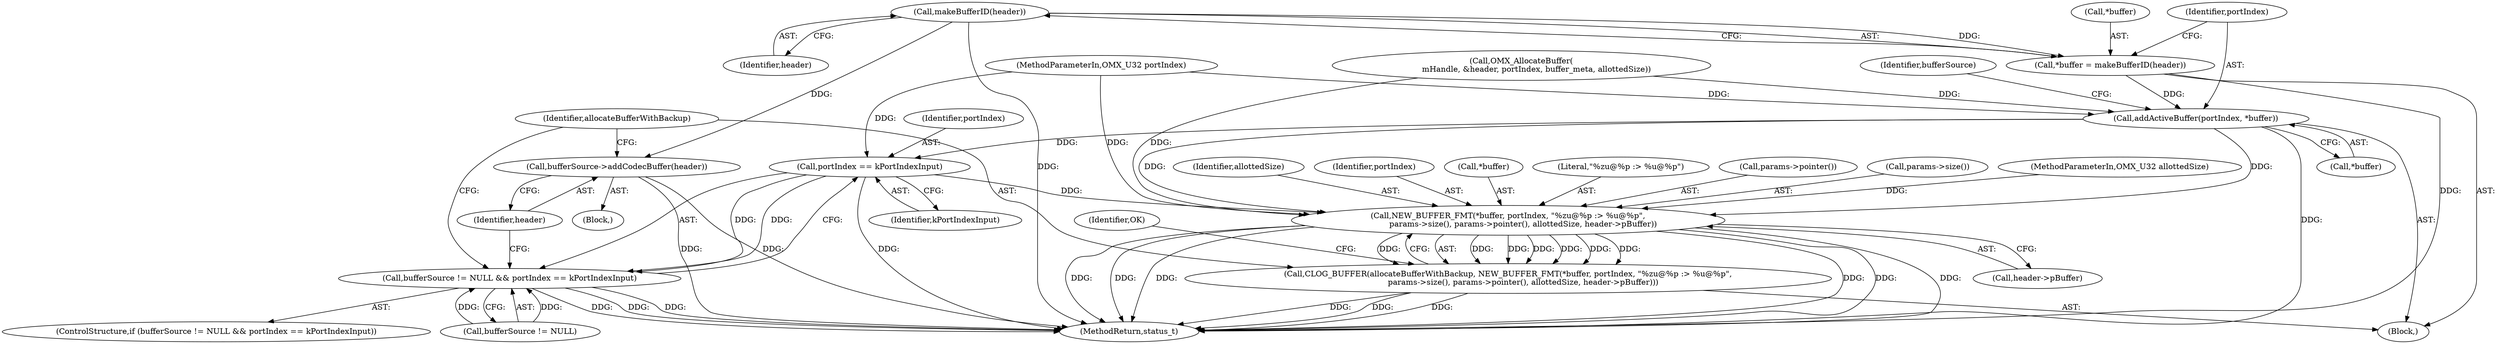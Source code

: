 digraph "0_Android_0f177948ae2640bfe4d70f8e4248e106406b3b0a_5@pointer" {
"1000177" [label="(Call,makeBufferID(header))"];
"1000174" [label="(Call,*buffer = makeBufferID(header))"];
"1000179" [label="(Call,addActiveBuffer(portIndex, *buffer))"];
"1000189" [label="(Call,portIndex == kPortIndexInput)"];
"1000185" [label="(Call,bufferSource != NULL && portIndex == kPortIndexInput)"];
"1000197" [label="(Call,NEW_BUFFER_FMT(*buffer, portIndex, \"%zu@%p :> %u@%p\",\n            params->size(), params->pointer(), allottedSize, header->pBuffer))"];
"1000195" [label="(Call,CLOG_BUFFER(allocateBufferWithBackup, NEW_BUFFER_FMT(*buffer, portIndex, \"%zu@%p :> %u@%p\",\n            params->size(), params->pointer(), allottedSize, header->pBuffer)))"];
"1000193" [label="(Call,bufferSource->addCodecBuffer(header))"];
"1000189" [label="(Call,portIndex == kPortIndexInput)"];
"1000184" [label="(ControlStructure,if (bufferSource != NULL && portIndex == kPortIndexInput))"];
"1000204" [label="(Identifier,allottedSize)"];
"1000101" [label="(MethodParameterIn,OMX_U32 portIndex)"];
"1000179" [label="(Call,addActiveBuffer(portIndex, *buffer))"];
"1000197" [label="(Call,NEW_BUFFER_FMT(*buffer, portIndex, \"%zu@%p :> %u@%p\",\n            params->size(), params->pointer(), allottedSize, header->pBuffer))"];
"1000136" [label="(Call,OMX_AllocateBuffer(\n            mHandle, &header, portIndex, buffer_meta, allottedSize))"];
"1000180" [label="(Identifier,portIndex)"];
"1000194" [label="(Identifier,header)"];
"1000196" [label="(Identifier,allocateBufferWithBackup)"];
"1000205" [label="(Call,header->pBuffer)"];
"1000174" [label="(Call,*buffer = makeBufferID(header))"];
"1000178" [label="(Identifier,header)"];
"1000193" [label="(Call,bufferSource->addCodecBuffer(header))"];
"1000191" [label="(Identifier,kPortIndexInput)"];
"1000190" [label="(Identifier,portIndex)"];
"1000186" [label="(Call,bufferSource != NULL)"];
"1000187" [label="(Identifier,bufferSource)"];
"1000200" [label="(Identifier,portIndex)"];
"1000175" [label="(Call,*buffer)"];
"1000198" [label="(Call,*buffer)"];
"1000192" [label="(Block,)"];
"1000195" [label="(Call,CLOG_BUFFER(allocateBufferWithBackup, NEW_BUFFER_FMT(*buffer, portIndex, \"%zu@%p :> %u@%p\",\n            params->size(), params->pointer(), allottedSize, header->pBuffer)))"];
"1000210" [label="(MethodReturn,status_t)"];
"1000185" [label="(Call,bufferSource != NULL && portIndex == kPortIndexInput)"];
"1000181" [label="(Call,*buffer)"];
"1000201" [label="(Literal,\"%zu@%p :> %u@%p\")"];
"1000203" [label="(Call,params->pointer())"];
"1000177" [label="(Call,makeBufferID(header))"];
"1000209" [label="(Identifier,OK)"];
"1000202" [label="(Call,params->size())"];
"1000104" [label="(MethodParameterIn,OMX_U32 allottedSize)"];
"1000105" [label="(Block,)"];
"1000177" -> "1000174"  [label="AST: "];
"1000177" -> "1000178"  [label="CFG: "];
"1000178" -> "1000177"  [label="AST: "];
"1000174" -> "1000177"  [label="CFG: "];
"1000177" -> "1000210"  [label="DDG: "];
"1000177" -> "1000174"  [label="DDG: "];
"1000177" -> "1000193"  [label="DDG: "];
"1000174" -> "1000105"  [label="AST: "];
"1000175" -> "1000174"  [label="AST: "];
"1000180" -> "1000174"  [label="CFG: "];
"1000174" -> "1000210"  [label="DDG: "];
"1000174" -> "1000179"  [label="DDG: "];
"1000179" -> "1000105"  [label="AST: "];
"1000179" -> "1000181"  [label="CFG: "];
"1000180" -> "1000179"  [label="AST: "];
"1000181" -> "1000179"  [label="AST: "];
"1000187" -> "1000179"  [label="CFG: "];
"1000179" -> "1000210"  [label="DDG: "];
"1000136" -> "1000179"  [label="DDG: "];
"1000101" -> "1000179"  [label="DDG: "];
"1000179" -> "1000189"  [label="DDG: "];
"1000179" -> "1000197"  [label="DDG: "];
"1000179" -> "1000197"  [label="DDG: "];
"1000189" -> "1000185"  [label="AST: "];
"1000189" -> "1000191"  [label="CFG: "];
"1000190" -> "1000189"  [label="AST: "];
"1000191" -> "1000189"  [label="AST: "];
"1000185" -> "1000189"  [label="CFG: "];
"1000189" -> "1000210"  [label="DDG: "];
"1000189" -> "1000185"  [label="DDG: "];
"1000189" -> "1000185"  [label="DDG: "];
"1000101" -> "1000189"  [label="DDG: "];
"1000189" -> "1000197"  [label="DDG: "];
"1000185" -> "1000184"  [label="AST: "];
"1000185" -> "1000186"  [label="CFG: "];
"1000186" -> "1000185"  [label="AST: "];
"1000194" -> "1000185"  [label="CFG: "];
"1000196" -> "1000185"  [label="CFG: "];
"1000185" -> "1000210"  [label="DDG: "];
"1000185" -> "1000210"  [label="DDG: "];
"1000185" -> "1000210"  [label="DDG: "];
"1000186" -> "1000185"  [label="DDG: "];
"1000186" -> "1000185"  [label="DDG: "];
"1000197" -> "1000195"  [label="AST: "];
"1000197" -> "1000205"  [label="CFG: "];
"1000198" -> "1000197"  [label="AST: "];
"1000200" -> "1000197"  [label="AST: "];
"1000201" -> "1000197"  [label="AST: "];
"1000202" -> "1000197"  [label="AST: "];
"1000203" -> "1000197"  [label="AST: "];
"1000204" -> "1000197"  [label="AST: "];
"1000205" -> "1000197"  [label="AST: "];
"1000195" -> "1000197"  [label="CFG: "];
"1000197" -> "1000210"  [label="DDG: "];
"1000197" -> "1000210"  [label="DDG: "];
"1000197" -> "1000210"  [label="DDG: "];
"1000197" -> "1000210"  [label="DDG: "];
"1000197" -> "1000210"  [label="DDG: "];
"1000197" -> "1000210"  [label="DDG: "];
"1000197" -> "1000195"  [label="DDG: "];
"1000197" -> "1000195"  [label="DDG: "];
"1000197" -> "1000195"  [label="DDG: "];
"1000197" -> "1000195"  [label="DDG: "];
"1000197" -> "1000195"  [label="DDG: "];
"1000197" -> "1000195"  [label="DDG: "];
"1000197" -> "1000195"  [label="DDG: "];
"1000101" -> "1000197"  [label="DDG: "];
"1000136" -> "1000197"  [label="DDG: "];
"1000104" -> "1000197"  [label="DDG: "];
"1000195" -> "1000105"  [label="AST: "];
"1000196" -> "1000195"  [label="AST: "];
"1000209" -> "1000195"  [label="CFG: "];
"1000195" -> "1000210"  [label="DDG: "];
"1000195" -> "1000210"  [label="DDG: "];
"1000195" -> "1000210"  [label="DDG: "];
"1000193" -> "1000192"  [label="AST: "];
"1000193" -> "1000194"  [label="CFG: "];
"1000194" -> "1000193"  [label="AST: "];
"1000196" -> "1000193"  [label="CFG: "];
"1000193" -> "1000210"  [label="DDG: "];
"1000193" -> "1000210"  [label="DDG: "];
}
